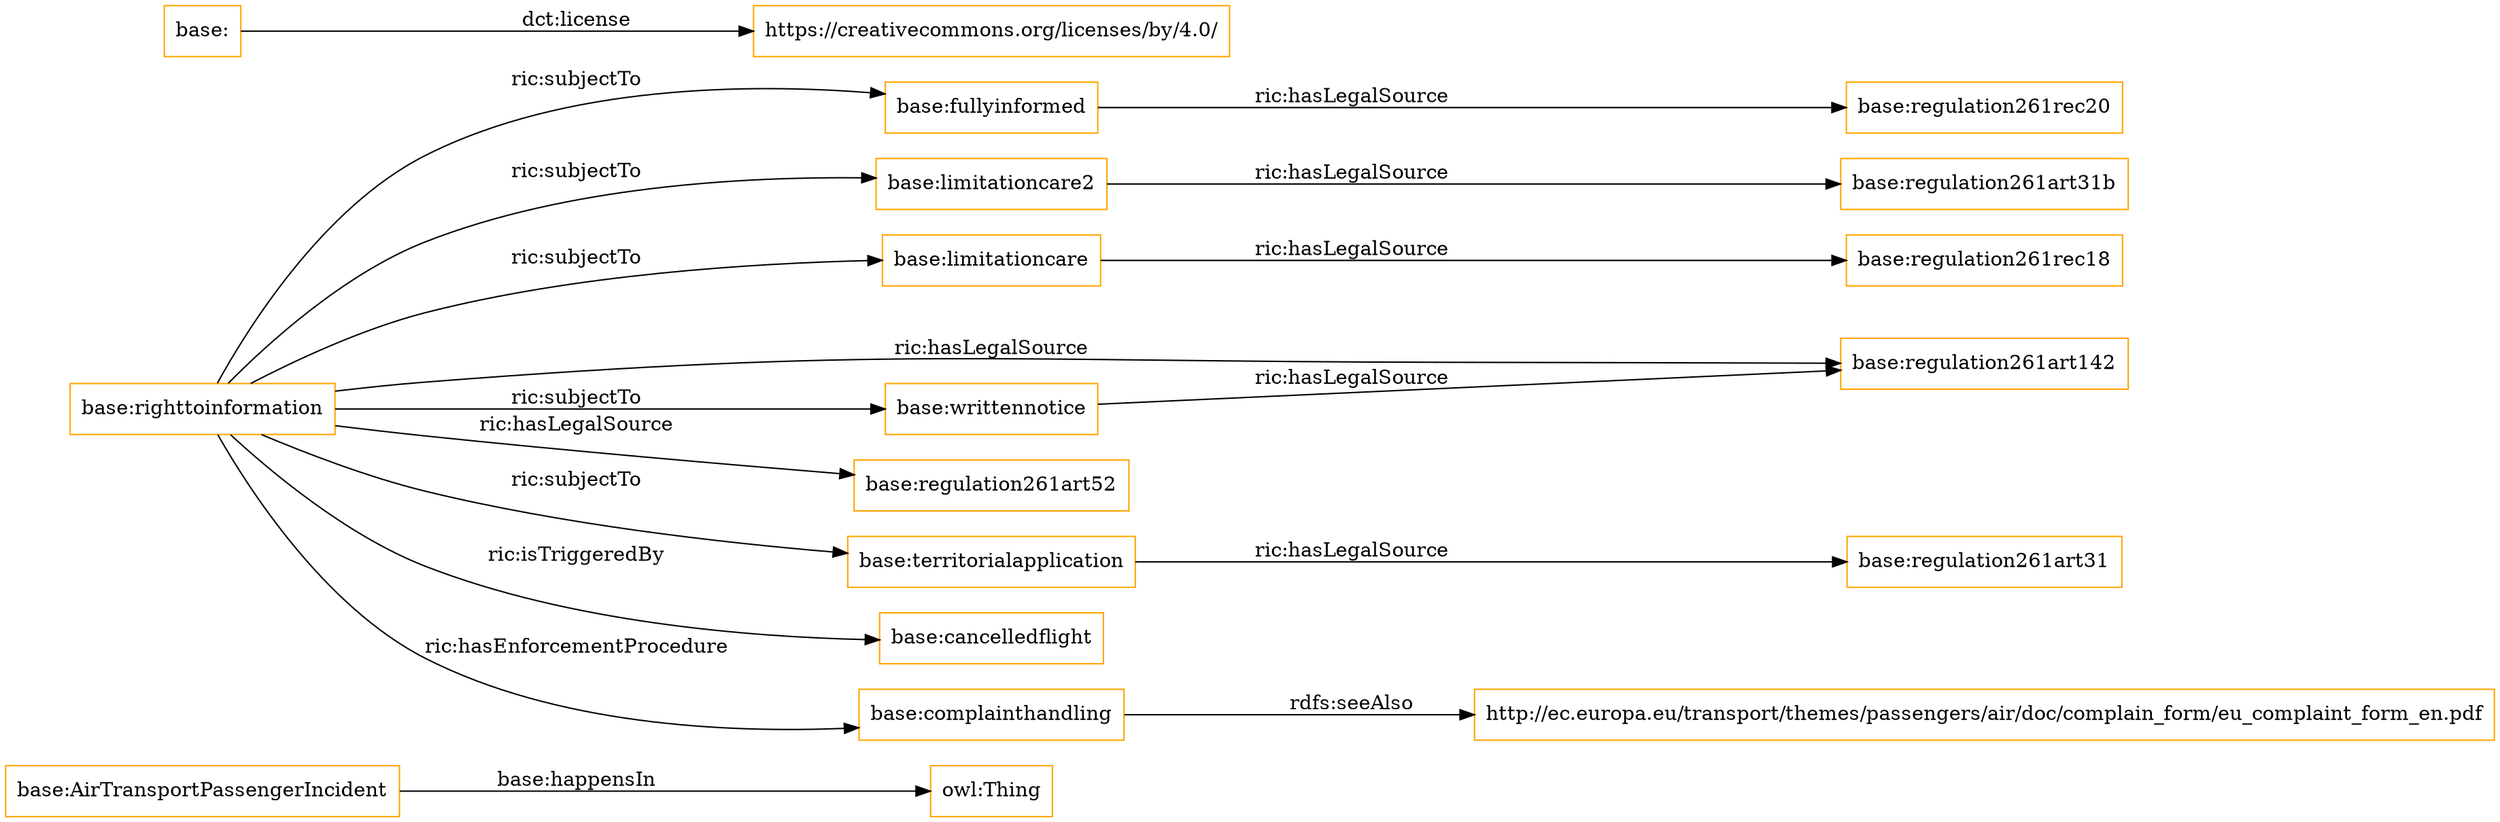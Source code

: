 digraph ar2dtool_diagram { 
rankdir=LR;
size="1501"
node [shape = rectangle, color="orange"]; "base:AirTransportPassengerIncident" ; /*classes style*/
	"base:fullyinformed" -> "base:regulation261rec20" [ label = "ric:hasLegalSource" ];
	"base:righttoinformation" -> "base:limitationcare2" [ label = "ric:subjectTo" ];
	"base:righttoinformation" -> "base:limitationcare" [ label = "ric:subjectTo" ];
	"base:righttoinformation" -> "base:fullyinformed" [ label = "ric:subjectTo" ];
	"base:righttoinformation" -> "base:regulation261art142" [ label = "ric:hasLegalSource" ];
	"base:righttoinformation" -> "base:writtennotice" [ label = "ric:subjectTo" ];
	"base:righttoinformation" -> "base:regulation261art52" [ label = "ric:hasLegalSource" ];
	"base:righttoinformation" -> "base:territorialapplication" [ label = "ric:subjectTo" ];
	"base:righttoinformation" -> "base:cancelledflight" [ label = "ric:isTriggeredBy" ];
	"base:righttoinformation" -> "base:complainthandling" [ label = "ric:hasEnforcementProcedure" ];
	"base:complainthandling" -> "http://ec.europa.eu/transport/themes/passengers/air/doc/complain_form/eu_complaint_form_en.pdf" [ label = "rdfs:seeAlso" ];
	"base:" -> "https://creativecommons.org/licenses/by/4.0/" [ label = "dct:license" ];
	"base:territorialapplication" -> "base:regulation261art31" [ label = "ric:hasLegalSource" ];
	"base:limitationcare" -> "base:regulation261rec18" [ label = "ric:hasLegalSource" ];
	"base:limitationcare2" -> "base:regulation261art31b" [ label = "ric:hasLegalSource" ];
	"base:writtennotice" -> "base:regulation261art142" [ label = "ric:hasLegalSource" ];
	"base:AirTransportPassengerIncident" -> "owl:Thing" [ label = "base:happensIn" ];

}
